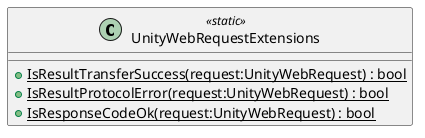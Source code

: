 @startuml
class UnityWebRequestExtensions <<static>> {
    + {static} IsResultTransferSuccess(request:UnityWebRequest) : bool
    + {static} IsResultProtocolError(request:UnityWebRequest) : bool
    + {static} IsResponseCodeOk(request:UnityWebRequest) : bool
}
@enduml
